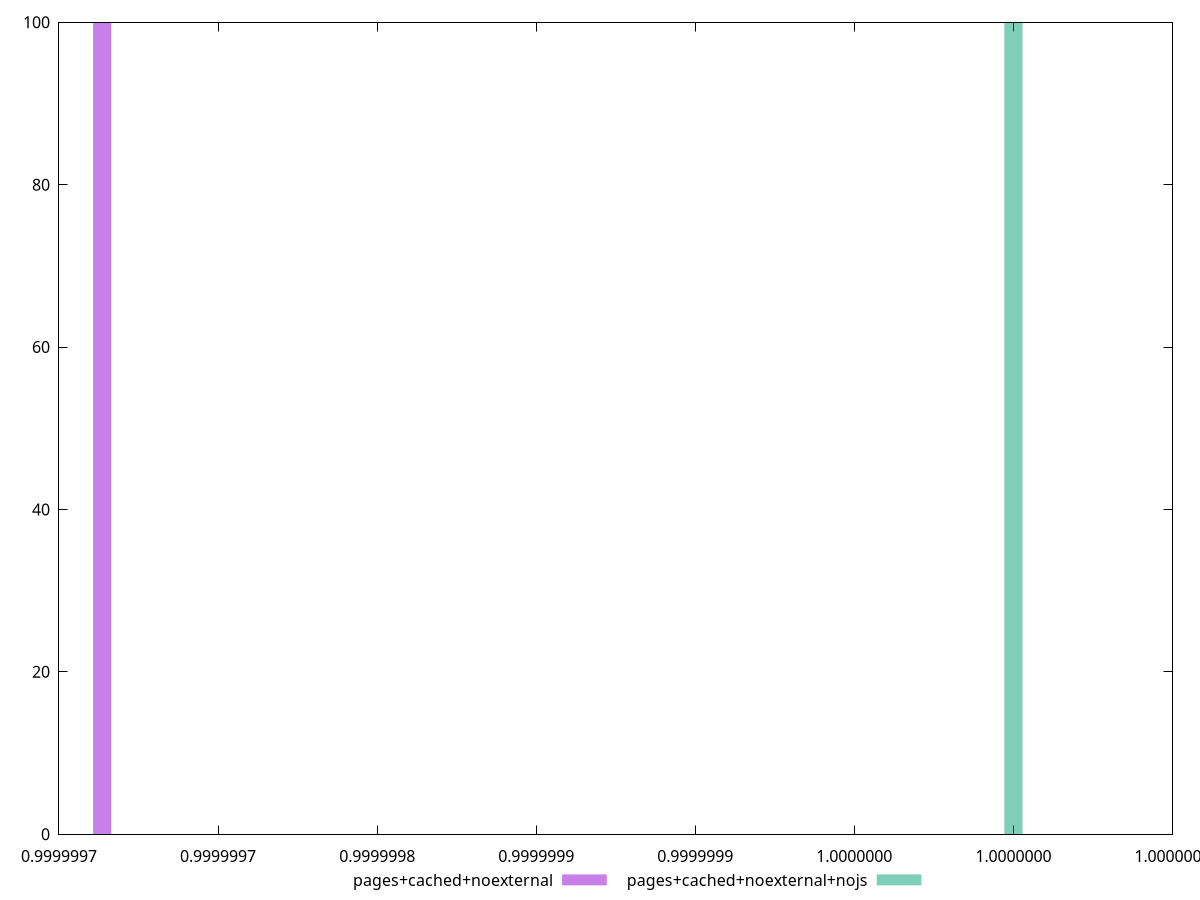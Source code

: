 $_pagesCachedNoexternal <<EOF
0.9999997135746175 100
EOF
$_pagesCachedNoexternalNojs <<EOF
0.9999999999999791 100
EOF
set key outside below
set terminal pngcairo
set output "report_00004_2020-11-02T20-21-41.718Z/dom-size/dom-size_pages+cached+noexternal_pages+cached+noexternal+nojs+hist.png"
set boxwidth 5.728507233015989e-9
set style fill transparent solid 0.5 noborder
set yrange [0:100]
plot $_pagesCachedNoexternal title "pages+cached+noexternal" with boxes ,$_pagesCachedNoexternalNojs title "pages+cached+noexternal+nojs" with boxes ,